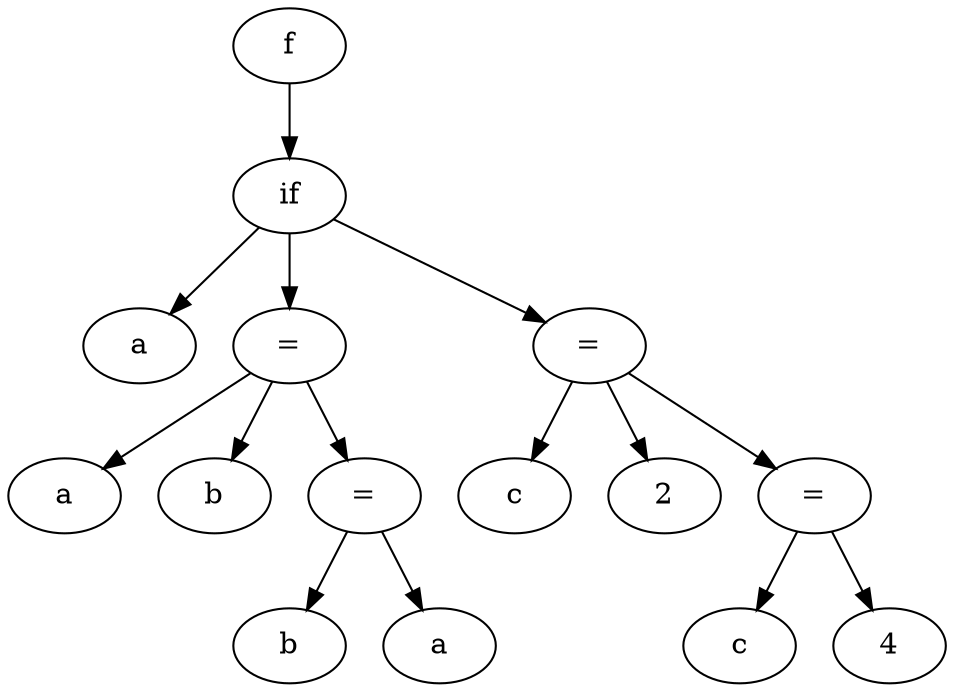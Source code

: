 # Executado assim: ./output2dot.sh 
# https://graphviz.org/doc/info/lang.html
digraph {
  x555cbea80370 -> x555cbea80770
  x555cbea80770 -> x555cbea804a0
  x555cbea804a0 [label="a"]
  x555cbea80770 -> x555cbea80580
  x555cbea80580 -> x555cbea805d0
  x555cbea805d0 [label="a"]
  x555cbea80580 -> x555cbea80550
  x555cbea80550 [label="b"]
  x555cbea80580 -> x555cbea806d0
  x555cbea806d0 -> x555cbea80720
  x555cbea80720 [label="b"]
  x555cbea806d0 -> x555cbea806a0
  x555cbea806a0 [label="a"]
  x555cbea806d0 [label="="]
  x555cbea80580 [label="="]
  x555cbea80770 -> x555cbea80890
  x555cbea80890 -> x555cbea808e0
  x555cbea808e0 [label="c"]
  x555cbea80890 -> x555cbea80860
  x555cbea80860 [label="2"]
  x555cbea80890 -> x555cbea809e0
  x555cbea809e0 -> x555cbea80a30
  x555cbea80a30 [label="c"]
  x555cbea809e0 -> x555cbea809b0
  x555cbea809b0 [label="4"]
  x555cbea809e0 [label="="]
  x555cbea80890 [label="="]
  x555cbea80770 [label="if"]
  x555cbea80370 [label="f"]
}
